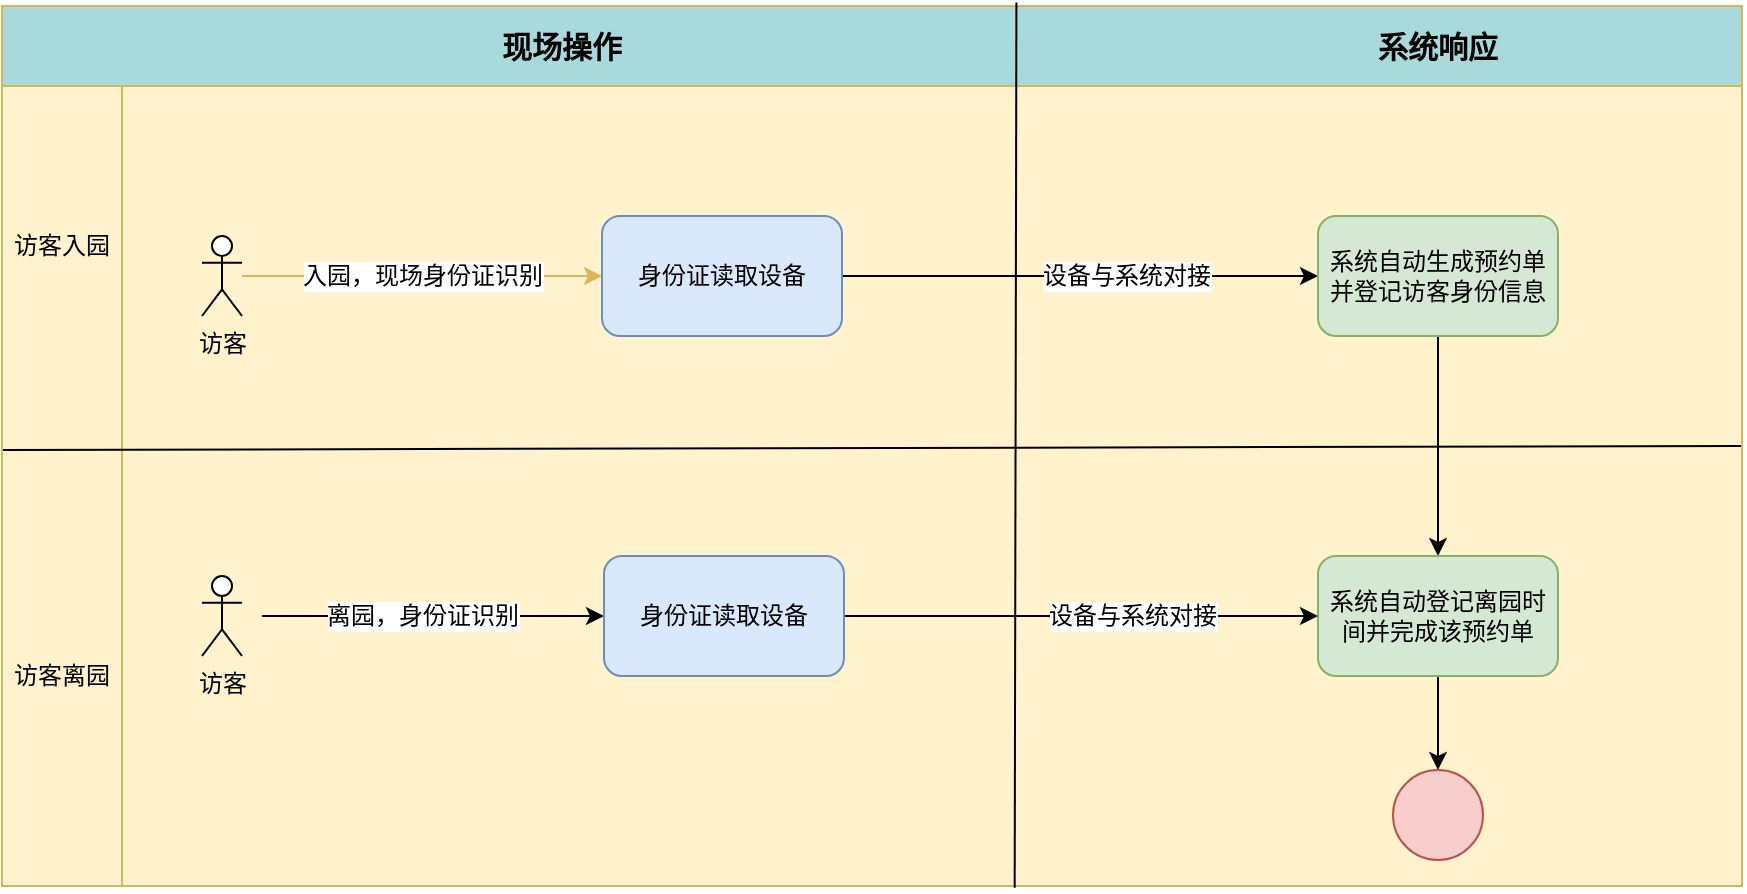 <mxfile version="21.5.0" type="github" pages="3">
  <diagram name="访客入园" id="--xcupoQ96yt3pYSf0Hb">
    <mxGraphModel dx="1434" dy="796" grid="1" gridSize="10" guides="1" tooltips="1" connect="1" arrows="1" fold="1" page="1" pageScale="1" pageWidth="827" pageHeight="1169" math="0" shadow="0">
      <root>
        <mxCell id="0" />
        <mxCell id="1" parent="0" />
        <mxCell id="YVkKiyUcpjrD6TXjb2Rc-1" value="" style="shape=internalStorage;whiteSpace=wrap;html=1;backgroundOutline=1;dx=60;dy=40;fillColor=#fff2cc;strokeColor=#d6b656;" parent="1" vertex="1">
          <mxGeometry x="140" y="180" width="870" height="440" as="geometry" />
        </mxCell>
        <mxCell id="YVkKiyUcpjrD6TXjb2Rc-13" style="edgeStyle=orthogonalEdgeStyle;rounded=0;orthogonalLoop=1;jettySize=auto;html=1;exitX=1;exitY=0.5;exitDx=0;exitDy=0;fontSize=12;" parent="1" source="YVkKiyUcpjrD6TXjb2Rc-3" target="YVkKiyUcpjrD6TXjb2Rc-9" edge="1">
          <mxGeometry relative="1" as="geometry" />
        </mxCell>
        <mxCell id="YVkKiyUcpjrD6TXjb2Rc-32" value="设备与系统对接" style="edgeLabel;html=1;align=center;verticalAlign=middle;resizable=0;points=[];fontSize=12;fontFamily=Helvetica;fontColor=default;" parent="YVkKiyUcpjrD6TXjb2Rc-13" vertex="1" connectable="0">
          <mxGeometry x="0.191" y="-4" relative="1" as="geometry">
            <mxPoint y="-4" as="offset" />
          </mxGeometry>
        </mxCell>
        <mxCell id="YVkKiyUcpjrD6TXjb2Rc-3" value="身份证读取设备" style="rounded=1;whiteSpace=wrap;html=1;fillColor=#dae8fc;strokeColor=#6c8ebf;fontSize=12;" parent="1" vertex="1">
          <mxGeometry x="440" y="285" width="120" height="60" as="geometry" />
        </mxCell>
        <mxCell id="YVkKiyUcpjrD6TXjb2Rc-5" value="入园，现场身份证识别" style="edgeStyle=orthogonalEdgeStyle;rounded=0;orthogonalLoop=1;jettySize=auto;html=1;entryX=0;entryY=0.5;entryDx=0;entryDy=0;fontSize=12;fillColor=#fff2cc;strokeColor=#d6b656;" parent="1" source="YVkKiyUcpjrD6TXjb2Rc-4" target="YVkKiyUcpjrD6TXjb2Rc-3" edge="1">
          <mxGeometry relative="1" as="geometry" />
        </mxCell>
        <mxCell id="YVkKiyUcpjrD6TXjb2Rc-4" value="访客" style="shape=umlActor;verticalLabelPosition=bottom;verticalAlign=top;html=1;outlineConnect=0;fontSize=12;" parent="1" vertex="1">
          <mxGeometry x="240" y="295" width="20" height="40" as="geometry" />
        </mxCell>
        <mxCell id="YVkKiyUcpjrD6TXjb2Rc-25" style="edgeStyle=orthogonalEdgeStyle;rounded=0;orthogonalLoop=1;jettySize=auto;html=1;exitX=0.5;exitY=1;exitDx=0;exitDy=0;fontSize=12;" parent="1" source="YVkKiyUcpjrD6TXjb2Rc-9" target="YVkKiyUcpjrD6TXjb2Rc-10" edge="1">
          <mxGeometry relative="1" as="geometry" />
        </mxCell>
        <mxCell id="YVkKiyUcpjrD6TXjb2Rc-9" value="系统自动生成预约单并登记访客身份信息" style="rounded=1;whiteSpace=wrap;html=1;fillColor=#d5e8d4;strokeColor=#82b366;fontSize=12;" parent="1" vertex="1">
          <mxGeometry x="798" y="285" width="120" height="60" as="geometry" />
        </mxCell>
        <mxCell id="YVkKiyUcpjrD6TXjb2Rc-21" style="edgeStyle=orthogonalEdgeStyle;rounded=0;orthogonalLoop=1;jettySize=auto;html=1;exitX=0.5;exitY=1;exitDx=0;exitDy=0;entryX=0.5;entryY=0;entryDx=0;entryDy=0;fontSize=12;" parent="1" source="YVkKiyUcpjrD6TXjb2Rc-10" target="YVkKiyUcpjrD6TXjb2Rc-20" edge="1">
          <mxGeometry relative="1" as="geometry" />
        </mxCell>
        <mxCell id="YVkKiyUcpjrD6TXjb2Rc-10" value="系统自动登记离园时间并完成该预约单" style="rounded=1;whiteSpace=wrap;html=1;fillColor=#d5e8d4;strokeColor=#82b366;fontSize=12;" parent="1" vertex="1">
          <mxGeometry x="798" y="455" width="120" height="60" as="geometry" />
        </mxCell>
        <mxCell id="YVkKiyUcpjrD6TXjb2Rc-17" value="离园，身份证识别" style="edgeStyle=orthogonalEdgeStyle;rounded=0;orthogonalLoop=1;jettySize=auto;html=1;exitX=1;exitY=0.333;exitDx=0;exitDy=0;exitPerimeter=0;entryX=0;entryY=0.5;entryDx=0;entryDy=0;fontSize=12;" parent="1" target="YVkKiyUcpjrD6TXjb2Rc-23" edge="1">
          <mxGeometry x="-0.064" relative="1" as="geometry">
            <mxPoint x="270" y="485" as="sourcePoint" />
            <Array as="points">
              <mxPoint x="360" y="485" />
              <mxPoint x="360" y="485" />
            </Array>
            <mxPoint as="offset" />
          </mxGeometry>
        </mxCell>
        <mxCell id="YVkKiyUcpjrD6TXjb2Rc-20" value="" style="ellipse;whiteSpace=wrap;html=1;aspect=fixed;fillColor=#f8cecc;strokeColor=#b85450;fontSize=12;" parent="1" vertex="1">
          <mxGeometry x="835.5" y="562" width="45" height="45" as="geometry" />
        </mxCell>
        <mxCell id="YVkKiyUcpjrD6TXjb2Rc-24" style="edgeStyle=orthogonalEdgeStyle;rounded=0;orthogonalLoop=1;jettySize=auto;html=1;exitX=1;exitY=0.5;exitDx=0;exitDy=0;entryX=0;entryY=0.5;entryDx=0;entryDy=0;fontSize=12;" parent="1" source="YVkKiyUcpjrD6TXjb2Rc-23" target="YVkKiyUcpjrD6TXjb2Rc-10" edge="1">
          <mxGeometry relative="1" as="geometry" />
        </mxCell>
        <mxCell id="YVkKiyUcpjrD6TXjb2Rc-33" value="设备与系统对接" style="edgeLabel;html=1;align=center;verticalAlign=middle;resizable=0;points=[];fontSize=12;fontFamily=Helvetica;fontColor=default;" parent="YVkKiyUcpjrD6TXjb2Rc-24" vertex="1" connectable="0">
          <mxGeometry x="0.135" relative="1" as="geometry">
            <mxPoint x="9" as="offset" />
          </mxGeometry>
        </mxCell>
        <mxCell id="YVkKiyUcpjrD6TXjb2Rc-23" value="身份证读取设备" style="rounded=1;whiteSpace=wrap;html=1;fillColor=#dae8fc;strokeColor=#6c8ebf;fontSize=12;" parent="1" vertex="1">
          <mxGeometry x="441" y="455" width="120" height="60" as="geometry" />
        </mxCell>
        <mxCell id="YVkKiyUcpjrD6TXjb2Rc-26" value="现场操作" style="text;html=1;strokeColor=none;fillColor=none;align=center;verticalAlign=middle;whiteSpace=wrap;rounded=0;fontSize=15;" parent="1" vertex="1">
          <mxGeometry x="354" y="185" width="120" height="30" as="geometry" />
        </mxCell>
        <mxCell id="YVkKiyUcpjrD6TXjb2Rc-27" value="系统响应" style="text;html=1;strokeColor=none;fillColor=none;align=center;verticalAlign=middle;whiteSpace=wrap;rounded=0;fontSize=15;" parent="1" vertex="1">
          <mxGeometry x="790" y="185" width="100" height="30" as="geometry" />
        </mxCell>
        <mxCell id="YVkKiyUcpjrD6TXjb2Rc-28" value="" style="endArrow=none;html=1;rounded=0;entryX=1;entryY=0.5;entryDx=0;entryDy=0;fontSize=12;" parent="1" target="YVkKiyUcpjrD6TXjb2Rc-1" edge="1">
          <mxGeometry width="50" height="50" relative="1" as="geometry">
            <mxPoint x="140" y="402" as="sourcePoint" />
            <mxPoint x="720" y="450" as="targetPoint" />
          </mxGeometry>
        </mxCell>
        <mxCell id="YVkKiyUcpjrD6TXjb2Rc-29" value="访客入园" style="text;html=1;strokeColor=none;fillColor=none;align=center;verticalAlign=middle;whiteSpace=wrap;rounded=0;fontSize=12;" parent="1" vertex="1">
          <mxGeometry x="140" y="285" width="60" height="30" as="geometry" />
        </mxCell>
        <mxCell id="YVkKiyUcpjrD6TXjb2Rc-30" value="访客离园" style="text;html=1;strokeColor=none;fillColor=none;align=center;verticalAlign=middle;whiteSpace=wrap;rounded=0;fontSize=12;" parent="1" vertex="1">
          <mxGeometry x="140" y="500" width="60" height="30" as="geometry" />
        </mxCell>
        <mxCell id="YVkKiyUcpjrD6TXjb2Rc-31" value="访客" style="shape=umlActor;verticalLabelPosition=bottom;verticalAlign=top;html=1;outlineConnect=0;fontSize=12;" parent="1" vertex="1">
          <mxGeometry x="240" y="465" width="20" height="40" as="geometry" />
        </mxCell>
        <mxCell id="zIk8gXze-6bET2nJbhwE-5" value="" style="swimlane;whiteSpace=wrap;html=1;strokeColor=#d6b656;fontFamily=Helvetica;fontSize=12;fontColor=default;fillColor=#a8dadc;startSize=40;" parent="1" vertex="1">
          <mxGeometry x="140" y="180" width="870" height="440" as="geometry" />
        </mxCell>
        <mxCell id="y2ZFi9TFtG7UTOjzvkD7-2" value="系统响应" style="text;html=1;strokeColor=none;fillColor=none;align=center;verticalAlign=middle;whiteSpace=wrap;rounded=0;fontSize=15;fontFamily=Helvetica;fontColor=default;fontStyle=1" parent="zIk8gXze-6bET2nJbhwE-5" vertex="1">
          <mxGeometry x="668" y="5" width="100" height="30" as="geometry" />
        </mxCell>
        <mxCell id="YVkKiyUcpjrD6TXjb2Rc-2" value="" style="endArrow=none;html=1;rounded=0;entryX=0.583;entryY=-0.004;entryDx=0;entryDy=0;exitX=0.582;exitY=1.002;exitDx=0;exitDy=0;entryPerimeter=0;exitPerimeter=0;" parent="1" source="YVkKiyUcpjrD6TXjb2Rc-1" target="YVkKiyUcpjrD6TXjb2Rc-1" edge="1">
          <mxGeometry width="50" height="50" relative="1" as="geometry">
            <mxPoint x="580" y="480" as="sourcePoint" />
            <mxPoint x="630" y="430" as="targetPoint" />
          </mxGeometry>
        </mxCell>
        <mxCell id="y2ZFi9TFtG7UTOjzvkD7-1" value="现场操作" style="text;html=1;strokeColor=none;fillColor=none;align=center;verticalAlign=middle;whiteSpace=wrap;rounded=0;fontSize=15;fontFamily=Helvetica;fontColor=default;fontStyle=1" parent="1" vertex="1">
          <mxGeometry x="370" y="185" width="100" height="30" as="geometry" />
        </mxCell>
      </root>
    </mxGraphModel>
  </diagram>
  <diagram id="Xn59jEidurdJdBHBhsM4" name="第 2 页">
    <mxGraphModel dx="1434" dy="796" grid="1" gridSize="10" guides="1" tooltips="1" connect="1" arrows="1" fold="1" page="1" pageScale="1" pageWidth="827" pageHeight="1169" math="0" shadow="0">
      <root>
        <mxCell id="0" />
        <mxCell id="1" parent="0" />
        <mxCell id="oiUNjmwWHy3AyIHxd3Ki-1" value="" style="shape=internalStorage;whiteSpace=wrap;html=1;backgroundOutline=1;dx=60;dy=30;fillColor=#fff2cc;strokeColor=#d6b656;" parent="1" vertex="1">
          <mxGeometry x="140" y="180" width="1160" height="480" as="geometry" />
        </mxCell>
        <mxCell id="oiUNjmwWHy3AyIHxd3Ki-25" style="edgeStyle=orthogonalEdgeStyle;rounded=0;orthogonalLoop=1;jettySize=auto;html=1;exitX=0.5;exitY=1;exitDx=0;exitDy=0;entryX=0.5;entryY=0;entryDx=0;entryDy=0;fontFamily=Helvetica;fontSize=14;fontColor=default;" parent="1" source="oiUNjmwWHy3AyIHxd3Ki-5" target="oiUNjmwWHy3AyIHxd3Ki-24" edge="1">
          <mxGeometry relative="1" as="geometry" />
        </mxCell>
        <mxCell id="oiUNjmwWHy3AyIHxd3Ki-5" value="观看视频" style="rounded=1;whiteSpace=wrap;html=1;fillColor=#dae8fc;strokeColor=#6C8EBF;fontSize=14;" parent="1" vertex="1">
          <mxGeometry x="380" y="232" width="120" height="60" as="geometry" />
        </mxCell>
        <mxCell id="oiUNjmwWHy3AyIHxd3Ki-23" style="edgeStyle=orthogonalEdgeStyle;rounded=0;orthogonalLoop=1;jettySize=auto;html=1;exitX=1;exitY=0.333;exitDx=0;exitDy=0;exitPerimeter=0;fontFamily=Helvetica;fontSize=14;fontColor=default;" parent="1" source="oiUNjmwWHy3AyIHxd3Ki-7" target="oiUNjmwWHy3AyIHxd3Ki-5" edge="1">
          <mxGeometry relative="1" as="geometry" />
        </mxCell>
        <mxCell id="oiUNjmwWHy3AyIHxd3Ki-7" value="入仓人员" style="shape=umlActor;verticalLabelPosition=bottom;verticalAlign=top;html=1;outlineConnect=0;fontSize=14;" parent="1" vertex="1">
          <mxGeometry x="240" y="248" width="20" height="40" as="geometry" />
        </mxCell>
        <mxCell id="oiUNjmwWHy3AyIHxd3Ki-30" style="edgeStyle=orthogonalEdgeStyle;rounded=0;orthogonalLoop=1;jettySize=auto;html=1;exitX=0.5;exitY=1;exitDx=0;exitDy=0;entryX=0.5;entryY=0;entryDx=0;entryDy=0;fontFamily=Helvetica;fontSize=14;fontColor=default;" parent="1" source="oiUNjmwWHy3AyIHxd3Ki-9" target="oiUNjmwWHy3AyIHxd3Ki-29" edge="1">
          <mxGeometry relative="1" as="geometry" />
        </mxCell>
        <mxCell id="oiUNjmwWHy3AyIHxd3Ki-9" value="在线答题" style="rounded=1;whiteSpace=wrap;html=1;fillColor=#d5e8d4;strokeColor=#82b366;fontSize=14;" parent="1" vertex="1">
          <mxGeometry x="769" y="345" width="120" height="60" as="geometry" />
        </mxCell>
        <mxCell id="oiUNjmwWHy3AyIHxd3Ki-17" value="现场操作" style="text;html=1;strokeColor=none;fillColor=none;align=center;verticalAlign=middle;whiteSpace=wrap;rounded=0;fontSize=15;" parent="1" vertex="1">
          <mxGeometry x="354" y="185" width="120" height="30" as="geometry" />
        </mxCell>
        <mxCell id="oiUNjmwWHy3AyIHxd3Ki-18" value="战场精益管理系统" style="text;html=1;strokeColor=none;fillColor=none;align=center;verticalAlign=middle;whiteSpace=wrap;rounded=0;fontSize=15;" parent="1" vertex="1">
          <mxGeometry x="1090" y="185" width="160" height="30" as="geometry" />
        </mxCell>
        <mxCell id="oiUNjmwWHy3AyIHxd3Ki-20" value="入仓流程" style="text;html=1;strokeColor=none;fillColor=none;align=center;verticalAlign=middle;whiteSpace=wrap;rounded=0;fontStyle=1" parent="1" vertex="1">
          <mxGeometry x="140" y="400" width="60" height="30" as="geometry" />
        </mxCell>
        <mxCell id="oiUNjmwWHy3AyIHxd3Ki-26" style="edgeStyle=orthogonalEdgeStyle;rounded=0;orthogonalLoop=1;jettySize=auto;html=1;exitX=1;exitY=0.5;exitDx=0;exitDy=0;fontFamily=Helvetica;fontSize=14;fontColor=default;" parent="1" source="oiUNjmwWHy3AyIHxd3Ki-24" target="oiUNjmwWHy3AyIHxd3Ki-9" edge="1">
          <mxGeometry relative="1" as="geometry" />
        </mxCell>
        <mxCell id="oiUNjmwWHy3AyIHxd3Ki-24" value="手机 扫码答题" style="rounded=1;whiteSpace=wrap;html=1;fillColor=#dae8fc;strokeColor=#6c8ebf;fontSize=14;" parent="1" vertex="1">
          <mxGeometry x="380" y="345" width="120" height="60" as="geometry" />
        </mxCell>
        <mxCell id="oiUNjmwWHy3AyIHxd3Ki-52" style="edgeStyle=orthogonalEdgeStyle;rounded=0;orthogonalLoop=1;jettySize=auto;html=1;exitX=0;exitY=0.5;exitDx=0;exitDy=0;entryX=1;entryY=0.5;entryDx=0;entryDy=0;fontFamily=Helvetica;fontSize=14;fontColor=default;" parent="1" source="oiUNjmwWHy3AyIHxd3Ki-27" target="oiUNjmwWHy3AyIHxd3Ki-9" edge="1">
          <mxGeometry relative="1" as="geometry" />
        </mxCell>
        <mxCell id="oiUNjmwWHy3AyIHxd3Ki-27" value="题库管理" style="rounded=1;whiteSpace=wrap;html=1;fillColor=#d5e8d4;strokeColor=#82b366;fontSize=14;" parent="1" vertex="1">
          <mxGeometry x="1098" y="345.5" width="120" height="60" as="geometry" />
        </mxCell>
        <mxCell id="oiUNjmwWHy3AyIHxd3Ki-35" style="edgeStyle=orthogonalEdgeStyle;rounded=0;orthogonalLoop=1;jettySize=auto;html=1;exitX=0.5;exitY=1;exitDx=0;exitDy=0;entryX=0.5;entryY=0;entryDx=0;entryDy=0;fontFamily=Helvetica;fontSize=14;fontColor=default;" parent="1" source="oiUNjmwWHy3AyIHxd3Ki-29" target="oiUNjmwWHy3AyIHxd3Ki-33" edge="1">
          <mxGeometry relative="1" as="geometry" />
        </mxCell>
        <mxCell id="oiUNjmwWHy3AyIHxd3Ki-36" style="edgeStyle=orthogonalEdgeStyle;rounded=0;orthogonalLoop=1;jettySize=auto;html=1;exitX=0.5;exitY=1;exitDx=0;exitDy=0;entryX=0.5;entryY=0;entryDx=0;entryDy=0;fontFamily=Helvetica;fontSize=14;fontColor=default;" parent="1" source="oiUNjmwWHy3AyIHxd3Ki-29" target="oiUNjmwWHy3AyIHxd3Ki-32" edge="1">
          <mxGeometry relative="1" as="geometry" />
        </mxCell>
        <mxCell id="oiUNjmwWHy3AyIHxd3Ki-29" value="答题分数" style="rounded=1;whiteSpace=wrap;html=1;fillColor=#d5e8d4;strokeColor=#82b366;fontSize=14;" parent="1" vertex="1">
          <mxGeometry x="769" y="460" width="120" height="60" as="geometry" />
        </mxCell>
        <mxCell id="oiUNjmwWHy3AyIHxd3Ki-38" style="edgeStyle=orthogonalEdgeStyle;rounded=0;orthogonalLoop=1;jettySize=auto;html=1;exitX=0;exitY=0.5;exitDx=0;exitDy=0;entryX=1;entryY=0.5;entryDx=0;entryDy=0;fontFamily=Helvetica;fontSize=14;fontColor=default;" parent="1" source="oiUNjmwWHy3AyIHxd3Ki-32" target="oiUNjmwWHy3AyIHxd3Ki-37" edge="1">
          <mxGeometry relative="1" as="geometry" />
        </mxCell>
        <mxCell id="oiUNjmwWHy3AyIHxd3Ki-32" value="满分允许进入" style="rounded=1;whiteSpace=wrap;html=1;fillColor=#d5e8d4;strokeColor=#82b366;fontSize=14;" parent="1" vertex="1">
          <mxGeometry x="683" y="560" width="100" height="50" as="geometry" />
        </mxCell>
        <mxCell id="oiUNjmwWHy3AyIHxd3Ki-33" value="不满分重新答题" style="rounded=1;whiteSpace=wrap;html=1;fillColor=#d5e8d4;strokeColor=#82b366;fontSize=14;" parent="1" vertex="1">
          <mxGeometry x="859" y="560" width="100" height="50" as="geometry" />
        </mxCell>
        <mxCell id="oiUNjmwWHy3AyIHxd3Ki-40" style="edgeStyle=orthogonalEdgeStyle;rounded=0;orthogonalLoop=1;jettySize=auto;html=1;exitX=0;exitY=0.5;exitDx=0;exitDy=0;entryX=1;entryY=0.5;entryDx=0;entryDy=0;fontFamily=Helvetica;fontSize=14;fontColor=default;" parent="1" source="oiUNjmwWHy3AyIHxd3Ki-37" target="oiUNjmwWHy3AyIHxd3Ki-39" edge="1">
          <mxGeometry relative="1" as="geometry" />
        </mxCell>
        <mxCell id="oiUNjmwWHy3AyIHxd3Ki-37" value="校验入仓" style="rounded=1;whiteSpace=wrap;html=1;fillColor=#dae8fc;strokeColor=#6c8ebf;fontSize=14;" parent="1" vertex="1">
          <mxGeometry x="380" y="555" width="120" height="60" as="geometry" />
        </mxCell>
        <mxCell id="oiUNjmwWHy3AyIHxd3Ki-39" value="" style="ellipse;whiteSpace=wrap;html=1;aspect=fixed;rounded=1;strokeColor=#b85450;fontFamily=Helvetica;fontSize=14;fillColor=#f8cecc;" parent="1" vertex="1">
          <mxGeometry x="230" y="557" width="55" height="55" as="geometry" />
        </mxCell>
        <mxCell id="oiUNjmwWHy3AyIHxd3Ki-48" style="edgeStyle=orthogonalEdgeStyle;rounded=0;orthogonalLoop=1;jettySize=auto;html=1;exitX=0.5;exitY=0;exitDx=0;exitDy=0;entryX=0.5;entryY=1;entryDx=0;entryDy=0;fontFamily=Helvetica;fontSize=14;fontColor=default;" parent="1" source="oiUNjmwWHy3AyIHxd3Ki-42" target="oiUNjmwWHy3AyIHxd3Ki-27" edge="1">
          <mxGeometry relative="1" as="geometry" />
        </mxCell>
        <mxCell id="oiUNjmwWHy3AyIHxd3Ki-42" value="題目" style="rounded=1;whiteSpace=wrap;html=1;fillColor=#d5e8d4;strokeColor=#82b366;fontSize=14;" parent="1" vertex="1">
          <mxGeometry x="1020" y="445.5" width="80" height="29" as="geometry" />
        </mxCell>
        <mxCell id="oiUNjmwWHy3AyIHxd3Ki-49" style="edgeStyle=orthogonalEdgeStyle;rounded=0;orthogonalLoop=1;jettySize=auto;html=1;exitX=0.5;exitY=0;exitDx=0;exitDy=0;entryX=0.5;entryY=1;entryDx=0;entryDy=0;fontFamily=Helvetica;fontSize=14;fontColor=default;" parent="1" source="oiUNjmwWHy3AyIHxd3Ki-43" target="oiUNjmwWHy3AyIHxd3Ki-27" edge="1">
          <mxGeometry relative="1" as="geometry" />
        </mxCell>
        <mxCell id="oiUNjmwWHy3AyIHxd3Ki-43" value="选项" style="rounded=1;whiteSpace=wrap;html=1;fillColor=#d5e8d4;strokeColor=#82b366;fontSize=14;" parent="1" vertex="1">
          <mxGeometry x="1120" y="444.5" width="80" height="30" as="geometry" />
        </mxCell>
        <mxCell id="oiUNjmwWHy3AyIHxd3Ki-50" style="edgeStyle=orthogonalEdgeStyle;rounded=0;orthogonalLoop=1;jettySize=auto;html=1;exitX=0.5;exitY=0;exitDx=0;exitDy=0;entryX=0.5;entryY=1;entryDx=0;entryDy=0;fontFamily=Helvetica;fontSize=14;fontColor=default;" parent="1" source="oiUNjmwWHy3AyIHxd3Ki-44" target="oiUNjmwWHy3AyIHxd3Ki-27" edge="1">
          <mxGeometry relative="1" as="geometry" />
        </mxCell>
        <mxCell id="oiUNjmwWHy3AyIHxd3Ki-44" value="分值" style="rounded=1;whiteSpace=wrap;html=1;fillColor=#d5e8d4;strokeColor=#82b366;fontSize=14;" parent="1" vertex="1">
          <mxGeometry x="1220" y="445.5" width="70" height="29" as="geometry" />
        </mxCell>
        <mxCell id="oiUNjmwWHy3AyIHxd3Ki-51" value="h5页面" style="text;html=1;strokeColor=none;fillColor=none;align=center;verticalAlign=middle;whiteSpace=wrap;rounded=0;fontSize=15;" parent="1" vertex="1">
          <mxGeometry x="749" y="185" width="160" height="30" as="geometry" />
        </mxCell>
        <mxCell id="T5cJn1b4fMxQ0cZrbBGq-5" value="" style="swimlane;whiteSpace=wrap;html=1;strokeColor=#6c8ebf;fontFamily=Helvetica;fontSize=12;fillColor=#a8dadc;startSize=40;" parent="1" vertex="1">
          <mxGeometry x="140" y="180" width="1160" height="480" as="geometry" />
        </mxCell>
        <mxCell id="T5cJn1b4fMxQ0cZrbBGq-7" value="现场操作" style="text;html=1;strokeColor=none;fillColor=none;align=center;verticalAlign=middle;whiteSpace=wrap;rounded=0;fontSize=15;fontFamily=Helvetica;fontColor=default;fontStyle=1" parent="T5cJn1b4fMxQ0cZrbBGq-5" vertex="1">
          <mxGeometry x="230" y="5" width="100" height="30" as="geometry" />
        </mxCell>
        <mxCell id="T5cJn1b4fMxQ0cZrbBGq-10" value="h5页面" style="text;html=1;strokeColor=none;fillColor=none;align=center;verticalAlign=middle;whiteSpace=wrap;rounded=0;fontSize=15;fontFamily=Helvetica;fontColor=default;fontStyle=1" parent="T5cJn1b4fMxQ0cZrbBGq-5" vertex="1">
          <mxGeometry x="639" y="5" width="100" height="30" as="geometry" />
        </mxCell>
        <mxCell id="T5cJn1b4fMxQ0cZrbBGq-11" value="战场精益管理系统" style="text;html=1;strokeColor=none;fillColor=none;align=center;verticalAlign=middle;whiteSpace=wrap;rounded=0;fontSize=15;fontFamily=Helvetica;fontColor=default;fontStyle=1" parent="T5cJn1b4fMxQ0cZrbBGq-5" vertex="1">
          <mxGeometry x="940" y="5" width="150" height="30" as="geometry" />
        </mxCell>
        <mxCell id="oiUNjmwWHy3AyIHxd3Ki-2" value="" style="endArrow=none;html=1;rounded=0;exitX=0.434;exitY=1.006;exitDx=0;exitDy=0;exitPerimeter=0;entryX=0.432;entryY=0;entryDx=0;entryDy=0;entryPerimeter=0;" parent="1" source="oiUNjmwWHy3AyIHxd3Ki-1" target="oiUNjmwWHy3AyIHxd3Ki-1" edge="1">
          <mxGeometry width="50" height="50" relative="1" as="geometry">
            <mxPoint x="580" y="480" as="sourcePoint" />
            <mxPoint x="638" y="190" as="targetPoint" />
          </mxGeometry>
        </mxCell>
        <mxCell id="oiUNjmwWHy3AyIHxd3Ki-41" value="" style="endArrow=none;html=1;rounded=0;fontFamily=Helvetica;fontSize=12;fontColor=default;entryX=0.741;entryY=0;entryDx=0;entryDy=0;exitX=0.742;exitY=1;exitDx=0;exitDy=0;entryPerimeter=0;exitPerimeter=0;" parent="1" source="oiUNjmwWHy3AyIHxd3Ki-1" target="oiUNjmwWHy3AyIHxd3Ki-1" edge="1">
          <mxGeometry width="50" height="50" relative="1" as="geometry">
            <mxPoint x="760" y="350" as="sourcePoint" />
            <mxPoint x="810" y="300" as="targetPoint" />
          </mxGeometry>
        </mxCell>
      </root>
    </mxGraphModel>
  </diagram>
  <diagram id="NlosD4g9BLkm-p4J5aDJ" name="第 3 页">
    <mxGraphModel dx="1434" dy="740" grid="1" gridSize="10" guides="1" tooltips="1" connect="1" arrows="1" fold="1" page="1" pageScale="1" pageWidth="827" pageHeight="1169" math="0" shadow="0">
      <root>
        <mxCell id="0" />
        <mxCell id="1" parent="0" />
        <mxCell id="YEwaghH6Wu-07DNfXlMs-1" value="" style="shape=internalStorage;whiteSpace=wrap;html=1;backgroundOutline=1;dx=60;dy=40;fillColor=#fff2cc;strokeColor=#d6b656;" vertex="1" parent="1">
          <mxGeometry x="130" y="611.76" width="1000" height="428.24" as="geometry" />
        </mxCell>
        <mxCell id="YEwaghH6Wu-07DNfXlMs-29" style="edgeStyle=orthogonalEdgeStyle;rounded=0;orthogonalLoop=1;jettySize=auto;html=1;exitX=1;exitY=0.5;exitDx=0;exitDy=0;entryX=0;entryY=0.5;entryDx=0;entryDy=0;" edge="1" parent="1" source="YEwaghH6Wu-07DNfXlMs-8" target="YEwaghH6Wu-07DNfXlMs-28">
          <mxGeometry relative="1" as="geometry" />
        </mxCell>
        <mxCell id="YEwaghH6Wu-07DNfXlMs-31" style="edgeStyle=orthogonalEdgeStyle;rounded=0;orthogonalLoop=1;jettySize=auto;html=1;exitX=1;exitY=0.5;exitDx=0;exitDy=0;" edge="1" parent="1" source="YEwaghH6Wu-07DNfXlMs-10" target="YEwaghH6Wu-07DNfXlMs-30">
          <mxGeometry relative="1" as="geometry" />
        </mxCell>
        <mxCell id="YEwaghH6Wu-07DNfXlMs-10" value="系统自动登记离园时间并完成该预约单" style="rounded=1;whiteSpace=wrap;html=1;fillColor=#d5e8d4;strokeColor=#82b366;fontSize=12;" vertex="1" parent="1">
          <mxGeometry x="705" y="886.76" width="120" height="60" as="geometry" />
        </mxCell>
        <mxCell id="YEwaghH6Wu-07DNfXlMs-11" value="离园，身份证识别" style="edgeStyle=orthogonalEdgeStyle;rounded=0;orthogonalLoop=1;jettySize=auto;html=1;exitX=1;exitY=0.333;exitDx=0;exitDy=0;exitPerimeter=0;entryX=0;entryY=0.5;entryDx=0;entryDy=0;fontSize=12;" edge="1" parent="1" target="YEwaghH6Wu-07DNfXlMs-15">
          <mxGeometry x="-0.064" relative="1" as="geometry">
            <mxPoint x="260" y="916.76" as="sourcePoint" />
            <Array as="points">
              <mxPoint x="350" y="916.76" />
              <mxPoint x="350" y="916.76" />
            </Array>
            <mxPoint as="offset" />
          </mxGeometry>
        </mxCell>
        <mxCell id="YEwaghH6Wu-07DNfXlMs-12" value="" style="ellipse;whiteSpace=wrap;html=1;aspect=fixed;fillColor=#f8cecc;strokeColor=#b85450;fontSize=12;" vertex="1" parent="1">
          <mxGeometry x="997.5" y="980" width="45" height="45" as="geometry" />
        </mxCell>
        <mxCell id="YEwaghH6Wu-07DNfXlMs-13" style="edgeStyle=orthogonalEdgeStyle;rounded=0;orthogonalLoop=1;jettySize=auto;html=1;exitX=1;exitY=0.5;exitDx=0;exitDy=0;entryX=0;entryY=0.5;entryDx=0;entryDy=0;fontSize=12;" edge="1" parent="1" source="YEwaghH6Wu-07DNfXlMs-15" target="YEwaghH6Wu-07DNfXlMs-10">
          <mxGeometry relative="1" as="geometry" />
        </mxCell>
        <mxCell id="YEwaghH6Wu-07DNfXlMs-14" value="设备与系统对接" style="edgeLabel;html=1;align=center;verticalAlign=middle;resizable=0;points=[];fontSize=12;fontFamily=Helvetica;fontColor=default;" vertex="1" connectable="0" parent="YEwaghH6Wu-07DNfXlMs-13">
          <mxGeometry x="0.135" relative="1" as="geometry">
            <mxPoint x="9" as="offset" />
          </mxGeometry>
        </mxCell>
        <mxCell id="YEwaghH6Wu-07DNfXlMs-15" value="身份证读取设备" style="rounded=1;whiteSpace=wrap;html=1;fillColor=#dae8fc;strokeColor=#6c8ebf;fontSize=12;" vertex="1" parent="1">
          <mxGeometry x="456" y="886.76" width="120" height="60" as="geometry" />
        </mxCell>
        <mxCell id="YEwaghH6Wu-07DNfXlMs-16" value="现场操作" style="text;html=1;strokeColor=none;fillColor=none;align=center;verticalAlign=middle;whiteSpace=wrap;rounded=0;fontSize=15;" vertex="1" parent="1">
          <mxGeometry x="344" y="616.76" width="120" height="30" as="geometry" />
        </mxCell>
        <mxCell id="YEwaghH6Wu-07DNfXlMs-17" value="系统响应" style="text;html=1;strokeColor=none;fillColor=none;align=center;verticalAlign=middle;whiteSpace=wrap;rounded=0;fontSize=15;" vertex="1" parent="1">
          <mxGeometry x="740" y="616.76" width="100" height="30" as="geometry" />
        </mxCell>
        <mxCell id="YEwaghH6Wu-07DNfXlMs-18" value="" style="endArrow=none;html=1;rounded=0;entryX=1;entryY=0.5;entryDx=0;entryDy=0;fontSize=12;" edge="1" parent="1" target="YEwaghH6Wu-07DNfXlMs-1">
          <mxGeometry width="50" height="50" relative="1" as="geometry">
            <mxPoint x="130" y="833.76" as="sourcePoint" />
            <mxPoint x="710" y="881.76" as="targetPoint" />
          </mxGeometry>
        </mxCell>
        <mxCell id="YEwaghH6Wu-07DNfXlMs-19" value="访客入园" style="text;html=1;strokeColor=none;fillColor=none;align=center;verticalAlign=middle;whiteSpace=wrap;rounded=0;fontSize=12;" vertex="1" parent="1">
          <mxGeometry x="130" y="716.76" width="60" height="30" as="geometry" />
        </mxCell>
        <mxCell id="YEwaghH6Wu-07DNfXlMs-20" value="访客离园" style="text;html=1;strokeColor=none;fillColor=none;align=center;verticalAlign=middle;whiteSpace=wrap;rounded=0;fontSize=12;" vertex="1" parent="1">
          <mxGeometry x="130" y="931.76" width="60" height="30" as="geometry" />
        </mxCell>
        <mxCell id="YEwaghH6Wu-07DNfXlMs-21" value="访客" style="shape=umlActor;verticalLabelPosition=bottom;verticalAlign=top;html=1;outlineConnect=0;fontSize=12;" vertex="1" parent="1">
          <mxGeometry x="230" y="896.76" width="20" height="40" as="geometry" />
        </mxCell>
        <mxCell id="YEwaghH6Wu-07DNfXlMs-22" value="" style="swimlane;whiteSpace=wrap;html=1;strokeColor=#d6b656;fontFamily=Helvetica;fontSize=12;fontColor=default;fillColor=#a8dadc;startSize=40;" vertex="1" parent="1">
          <mxGeometry x="130" y="611.76" width="1000" height="428.24" as="geometry" />
        </mxCell>
        <mxCell id="YEwaghH6Wu-07DNfXlMs-23" value="系统响应" style="text;html=1;strokeColor=none;fillColor=none;align=center;verticalAlign=middle;whiteSpace=wrap;rounded=0;fontSize=15;fontFamily=Helvetica;fontColor=default;fontStyle=1" vertex="1" parent="YEwaghH6Wu-07DNfXlMs-22">
          <mxGeometry x="550" y="5" width="100" height="30" as="geometry" />
        </mxCell>
        <mxCell id="YEwaghH6Wu-07DNfXlMs-27" value="安保人员" style="text;html=1;strokeColor=none;fillColor=none;align=center;verticalAlign=middle;whiteSpace=wrap;rounded=0;fontSize=15;fontFamily=Helvetica;fontColor=default;fontStyle=1" vertex="1" parent="YEwaghH6Wu-07DNfXlMs-22">
          <mxGeometry x="790" y="5" width="100" height="30" as="geometry" />
        </mxCell>
        <mxCell id="YEwaghH6Wu-07DNfXlMs-25" value="来访人员" style="text;html=1;strokeColor=none;fillColor=none;align=center;verticalAlign=middle;whiteSpace=wrap;rounded=0;fontSize=15;fontFamily=Helvetica;fontColor=default;fontStyle=1" vertex="1" parent="YEwaghH6Wu-07DNfXlMs-22">
          <mxGeometry x="200" y="5" width="100" height="30" as="geometry" />
        </mxCell>
        <mxCell id="YEwaghH6Wu-07DNfXlMs-4" value="身份证读取设备" style="rounded=1;whiteSpace=wrap;html=1;fillColor=#dae8fc;strokeColor=#6c8ebf;fontSize=12;" vertex="1" parent="YEwaghH6Wu-07DNfXlMs-22">
          <mxGeometry x="320" y="105" width="120" height="60" as="geometry" />
        </mxCell>
        <mxCell id="YEwaghH6Wu-07DNfXlMs-34" value="公众号访客预约&lt;br&gt;(自动填写最后一次预约信息)" style="rounded=1;whiteSpace=wrap;html=1;fillColor=#dae8fc;strokeColor=#6c8ebf;fontSize=12;" vertex="1" parent="YEwaghH6Wu-07DNfXlMs-22">
          <mxGeometry x="70.0" y="105" width="120" height="60" as="geometry" />
        </mxCell>
        <mxCell id="YEwaghH6Wu-07DNfXlMs-5" value="入园，现场身份证识别" style="edgeStyle=orthogonalEdgeStyle;rounded=0;orthogonalLoop=1;jettySize=auto;html=1;entryX=0;entryY=0.5;entryDx=0;entryDy=0;fontSize=12;fillColor=#fff2cc;strokeColor=#d6b656;" edge="1" parent="YEwaghH6Wu-07DNfXlMs-22" source="YEwaghH6Wu-07DNfXlMs-34" target="YEwaghH6Wu-07DNfXlMs-4">
          <mxGeometry relative="1" as="geometry">
            <mxPoint x="120" y="135" as="sourcePoint" />
          </mxGeometry>
        </mxCell>
        <mxCell id="YEwaghH6Wu-07DNfXlMs-8" value="系统自动生成预约单并登记访客身份信息" style="rounded=1;whiteSpace=wrap;html=1;fillColor=#d5e8d4;strokeColor=#82b366;fontSize=12;" vertex="1" parent="YEwaghH6Wu-07DNfXlMs-22">
          <mxGeometry x="577" y="105" width="120" height="60" as="geometry" />
        </mxCell>
        <mxCell id="YEwaghH6Wu-07DNfXlMs-37" style="edgeStyle=orthogonalEdgeStyle;rounded=0;orthogonalLoop=1;jettySize=auto;html=1;exitX=1;exitY=0.5;exitDx=0;exitDy=0;" edge="1" parent="YEwaghH6Wu-07DNfXlMs-22" source="YEwaghH6Wu-07DNfXlMs-4" target="YEwaghH6Wu-07DNfXlMs-8">
          <mxGeometry relative="1" as="geometry" />
        </mxCell>
        <mxCell id="YEwaghH6Wu-07DNfXlMs-24" value="" style="endArrow=none;html=1;rounded=0;entryX=0.5;entryY=0;entryDx=0;entryDy=0;exitX=0.5;exitY=1;exitDx=0;exitDy=0;" edge="1" parent="1" source="YEwaghH6Wu-07DNfXlMs-22" target="YEwaghH6Wu-07DNfXlMs-22">
          <mxGeometry width="50" height="50" relative="1" as="geometry">
            <mxPoint x="570" y="911.76" as="sourcePoint" />
            <mxPoint x="620" y="861.76" as="targetPoint" />
          </mxGeometry>
        </mxCell>
        <mxCell id="YEwaghH6Wu-07DNfXlMs-26" value="" style="endArrow=none;html=1;rounded=0;entryX=0.75;entryY=0;entryDx=0;entryDy=0;exitX=0.75;exitY=1;exitDx=0;exitDy=0;" edge="1" parent="1" source="YEwaghH6Wu-07DNfXlMs-22" target="YEwaghH6Wu-07DNfXlMs-22">
          <mxGeometry width="50" height="50" relative="1" as="geometry">
            <mxPoint x="550" y="880" as="sourcePoint" />
            <mxPoint x="600" y="830" as="targetPoint" />
          </mxGeometry>
        </mxCell>
        <mxCell id="YEwaghH6Wu-07DNfXlMs-32" style="edgeStyle=orthogonalEdgeStyle;rounded=0;orthogonalLoop=1;jettySize=auto;html=1;exitX=0.5;exitY=1;exitDx=0;exitDy=0;entryX=0.5;entryY=0;entryDx=0;entryDy=0;" edge="1" parent="1" source="YEwaghH6Wu-07DNfXlMs-28" target="YEwaghH6Wu-07DNfXlMs-30">
          <mxGeometry relative="1" as="geometry" />
        </mxCell>
        <mxCell id="YEwaghH6Wu-07DNfXlMs-28" value="PC展示预约信息，安保人员填写陪同人" style="rounded=1;whiteSpace=wrap;html=1;fillColor=#f8cecc;strokeColor=#b85450;fontSize=12;" vertex="1" parent="1">
          <mxGeometry x="960" y="716.76" width="120" height="60" as="geometry" />
        </mxCell>
        <mxCell id="YEwaghH6Wu-07DNfXlMs-33" style="edgeStyle=orthogonalEdgeStyle;rounded=0;orthogonalLoop=1;jettySize=auto;html=1;exitX=0.5;exitY=1;exitDx=0;exitDy=0;" edge="1" parent="1" source="YEwaghH6Wu-07DNfXlMs-30" target="YEwaghH6Wu-07DNfXlMs-12">
          <mxGeometry relative="1" as="geometry" />
        </mxCell>
        <mxCell id="YEwaghH6Wu-07DNfXlMs-30" value="PC展示预约单信息" style="rounded=1;whiteSpace=wrap;html=1;fillColor=#f8cecc;strokeColor=#b85450;fontSize=12;" vertex="1" parent="1">
          <mxGeometry x="960" y="886.76" width="120" height="60" as="geometry" />
        </mxCell>
      </root>
    </mxGraphModel>
  </diagram>
</mxfile>
